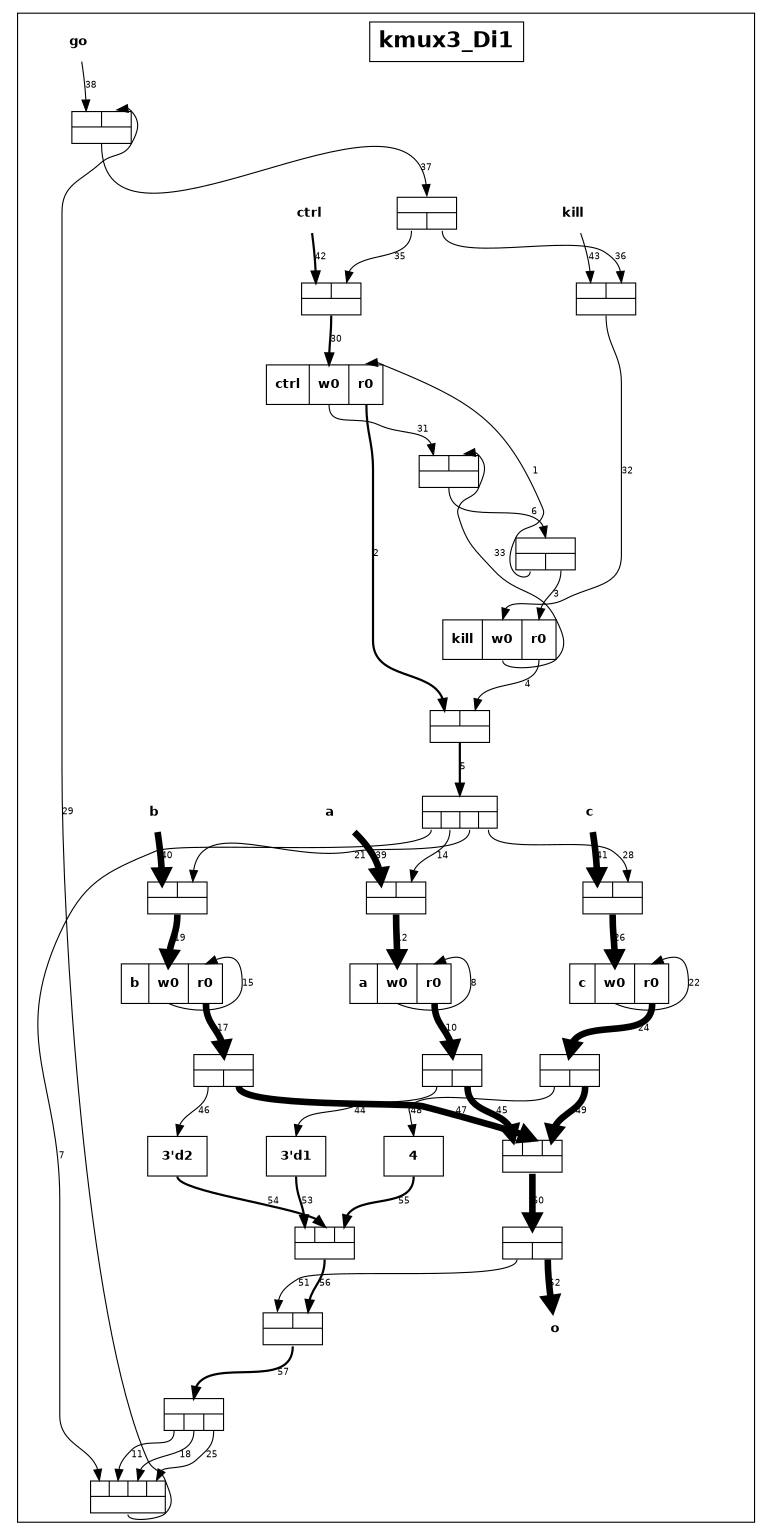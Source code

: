 digraph kmux3_Di1 {
  outputorder="edgesfirst";
  size="7.086614173228347,10.236220472440946";
  ratio="2.0"
  subgraph cluster_kmux3_Di1 {
    edge [fontsize="8", fontname="Helvetica", labelfontname="Helvetica", labelfontsize="8", arrowhead="normal"];
    node [fontsize="12", fontname="Helvetica-Bold", shape="box"];
    title [label="kmux3_Di1", fontsize="20"];
    port0 [portref="0", label="go", style="bold", shape="none"];
    port1 [portref="1", label="a", style="bold", shape="none"];
    port2 [portref="2", label="b", style="bold", shape="none"];
    port3 [portref="3", label="c", style="bold", shape="none"];
    port4 [portref="4", label="ctrl", style="bold", shape="none"];
    port5 [portref="5", label="kill", style="bold", shape="none"];
    port6 [portref="6", label="o", style="bold", shape="none"];
    comp1 [compref="1", label="{{<i0>|<i1>}|{<o>}}", height="0.4", fontsize="2", nojustify="true", shape="record"];
    comp2 [compref="2", label="{{<i>}|{<o0>|<o1>}}", height="0.4", fontsize="2", nojustify="true", shape="record"];
    comp4 [compref="4", label="a|<w0>w0|<r0>r0", shape="record"];
    comp7 [compref="7", label="b|<w0>w0|<r0>r0", shape="record"];
    comp10 [compref="10", label="c|<w0>w0|<r0>r0", shape="record"];
    comp12 [compref="12", label="{{<i>}|{<o0>|<o1>|<o2>|<o3>}}", height="0.4", fontsize="2", nojustify="true", shape="record"];
    comp13 [compref="13", label="{{<i0>|<i1>|<i2>|<i3>}|{<o>}}", height="0.4", fontsize="2", nojustify="true", shape="record"];
    comp14 [compref="14", label="ctrl|<w0>w0|<r0>r0", shape="record"];
    comp15 [compref="15", label="kill|<w0>w0|<r0>r0", shape="record"];
    comp16 [compref="16", label="{{<i0>|<i1>}|{<o>}}", height="0.4", fontsize="2", nojustify="true", shape="record"];
    comp17 [compref="17", label="{{<i>}|{<o0>|<o1>}}", height="0.4", fontsize="2", nojustify="true", shape="record"];
    comp19 [compref="19", label="{{<i0>|<i1>}|{<o>}}", height="0.4", fontsize="2", nojustify="true", shape="record"];
    comp20 [compref="20", label="{{<i0>|<i1>}|{<o>}}", height="0.4", fontsize="2", nojustify="true", shape="record"];
    comp21 [compref="21", label="{{<i0>|<i1>}|{<o>}}", height="0.4", fontsize="2", nojustify="true", shape="record"];
    comp22 [compref="22", label="{{<i0>|<i1>}|{<o>}}", height="0.4", fontsize="2", nojustify="true", shape="record"];
    comp23 [compref="23", label="{{<i0>|<i1>}|{<o>}}", height="0.4", fontsize="2", nojustify="true", shape="record"];
    comp24 [compref="24", label="{{<i0>|<i1>}|{<o>}}", height="0.4", fontsize="2", nojustify="true", shape="record"];
    comp25 [compref="25", label="{{<i>}|{<o0>|<o1>}}", height="0.4", fontsize="2", nojustify="true", shape="record"];
    comp26 [compref="26", label="{{<i>}|{<o0>|<o1>}}", height="0.4", fontsize="2", nojustify="true", shape="record"];
    comp27 [compref="27", label="{{<i>}|{<o0>|<o1>}}", height="0.4", fontsize="2", nojustify="true", shape="record"];
    comp28 [compref="28", label="{{<i0>|<i1>|<i2>}|{<o>}}", height="0.4", fontsize="2", nojustify="true", shape="record"];
    comp29 [compref="29", label="{{<i>}|{<o0>|<o1>}}", height="0.4", fontsize="2", nojustify="true", shape="record"];
    comp30 [compref="30", label="3'd1", nojustify="true", shape="record"];
    comp31 [compref="31", label="3'd2", nojustify="true", shape="record"];
    comp32 [compref="32", label="4", nojustify="true", shape="record"];
    comp33 [compref="33", label="{{<i0>|<i1>|<i2>}|{<o>}}", height="0.4", fontsize="2", nojustify="true", shape="record"];
    comp34 [compref="34", label="{{<i0>|<i1>}|{<o>}}", height="0.4", fontsize="2", nojustify="true", shape="record"];
    comp35 [compref="35", label="{{<i>}|{<o0>|<o1>|<o2>}}", height="0.4", fontsize="2", nojustify="true", shape="record"]
    comp2:o0:s -> comp14:r0:n [linkref="1", label="1", penwidth="1", weight="1"];
    comp14:r0:s -> comp1:i0:n [linkref="2", label="2", penwidth="2", weight="2"];
    comp2:o1:s -> comp15:r0:n [linkref="3", label="3", penwidth="1", weight="1"];
    comp15:r0:s -> comp1:i1:n [linkref="4", label="4", penwidth="1", weight="1"];
    comp1:o:s -> comp12:i:n [linkref="5", label="5", penwidth="2", weight="2"];
    comp16:o:s -> comp2:i:n [linkref="6", label="6", penwidth="1", weight="1"];
    comp12:o0:s -> comp13:i0:n [linkref="7", label="7", penwidth="1", weight="1"];
    comp4:w0:s -> comp4:r0:n [linkref="8", label="8", penwidth="1", weight="1"];
    comp4:r0:s -> comp25:i:n [linkref="10", label="10", penwidth="6", weight="6"];
    comp35:o0:s -> comp13:i1:n [linkref="11", label="11", penwidth="1", weight="1"];
    comp20:o:s -> comp4:w0:n [linkref="12", label="12", penwidth="6", weight="6"];
    comp12:o1:s -> comp20:i1:n [linkref="14", label="14", penwidth="1", weight="1"];
    comp7:w0:s -> comp7:r0:n [linkref="15", label="15", penwidth="1", weight="1"];
    comp7:r0:s -> comp26:i:n [linkref="17", label="17", penwidth="6", weight="6"];
    comp35:o1:s -> comp13:i2:n [linkref="18", label="18", penwidth="1", weight="1"];
    comp21:o:s -> comp7:w0:n [linkref="19", label="19", penwidth="6", weight="6"];
    comp12:o2:s -> comp21:i1:n [linkref="21", label="21", penwidth="1", weight="1"];
    comp10:w0:s -> comp10:r0:n [linkref="22", label="22", penwidth="1", weight="1"];
    comp10:r0:s -> comp27:i:n [linkref="24", label="24", penwidth="6", weight="6"];
    comp35:o2:s -> comp13:i3:n [linkref="25", label="25", penwidth="1", weight="1"];
    comp22:o:s -> comp10:w0:n [linkref="26", label="26", penwidth="6", weight="6"];
    comp12:o3:s -> comp22:i1:n [linkref="28", label="28", penwidth="1", weight="1"];
    comp13:o:s -> comp19:i1:n [linkref="29", label="29", penwidth="1", weight="1"];
    comp23:o:s -> comp14:w0:n [linkref="30", label="30", penwidth="2", weight="2"];
    comp14:w0:s -> comp16:i0:n [linkref="31", label="31", penwidth="1", weight="1"];
    comp24:o:s -> comp15:w0:n [linkref="32", label="32", penwidth="1", weight="1"];
    comp15:w0:s -> comp16:i1:n [linkref="33", label="33", penwidth="1", weight="1"];
    comp17:o0:s -> comp23:i1:n [linkref="35", label="35", penwidth="1", weight="1"];
    comp17:o1:s -> comp24:i1:n [linkref="36", label="36", penwidth="1", weight="1"];
    comp19:o:s -> comp17:i:n [linkref="37", label="37", penwidth="1", weight="1"];
    port0 -> comp19:i0:n [linkref="38", label="38", penwidth="1", weight="1"];
    port1 -> comp20:i0:n [linkref="39", label="39", penwidth="6", weight="6"];
    port2 -> comp21:i0:n [linkref="40", label="40", penwidth="6", weight="6"];
    port3 -> comp22:i0:n [linkref="41", label="41", penwidth="6", weight="6"];
    port4 -> comp23:i0:n [linkref="42", label="42", penwidth="2", weight="2"];
    port5 -> comp24:i0:n [linkref="43", label="43", penwidth="1", weight="1"];
    comp25:o0:s -> comp30:n [linkref="44", label="44", penwidth="1", weight="1"];
    comp25:o1:s -> comp28:i0:n [linkref="45", label="45", penwidth="6", weight="6"];
    comp26:o0:s -> comp31:n [linkref="46", label="46", penwidth="1", weight="1"];
    comp26:o1:s -> comp28:i1:n [linkref="47", label="47", penwidth="6", weight="6"];
    comp27:o0:s -> comp32:n [linkref="48", label="48", penwidth="1", weight="1"];
    comp27:o1:s -> comp28:i2:n [linkref="49", label="49", penwidth="6", weight="6"];
    comp28:o:s -> comp29:i:n [linkref="50", label="50", penwidth="6", weight="6"];
    comp29:o0:s -> comp34:i0:n [linkref="51", label="51", penwidth="1", weight="1"];
    comp29:o1:s -> port6 [linkref="52", label="52", penwidth="6", weight="6"];
    comp30:s -> comp33:i0:n [linkref="53", label="53", penwidth="2", weight="2"];
    comp31:s -> comp33:i1:n [linkref="54", label="54", penwidth="2", weight="2"];
    comp32:s -> comp33:i2:n [linkref="55", label="55", penwidth="2", weight="2"];
    comp33:o:s -> comp34:i1:n [linkref="56", label="56", penwidth="2", weight="2"];
    comp34:o:s -> comp35:i:n [linkref="57", label="57", penwidth="2", weight="2"]
  }
}
